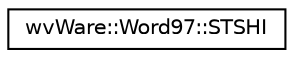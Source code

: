 digraph "类继承关系图"
{
  edge [fontname="Helvetica",fontsize="10",labelfontname="Helvetica",labelfontsize="10"];
  node [fontname="Helvetica",fontsize="10",shape=record];
  rankdir="LR";
  Node0 [label="wvWare::Word97::STSHI",height=0.2,width=0.4,color="black", fillcolor="white", style="filled",URL="$structwv_ware_1_1_word97_1_1_s_t_s_h_i.html"];
}
